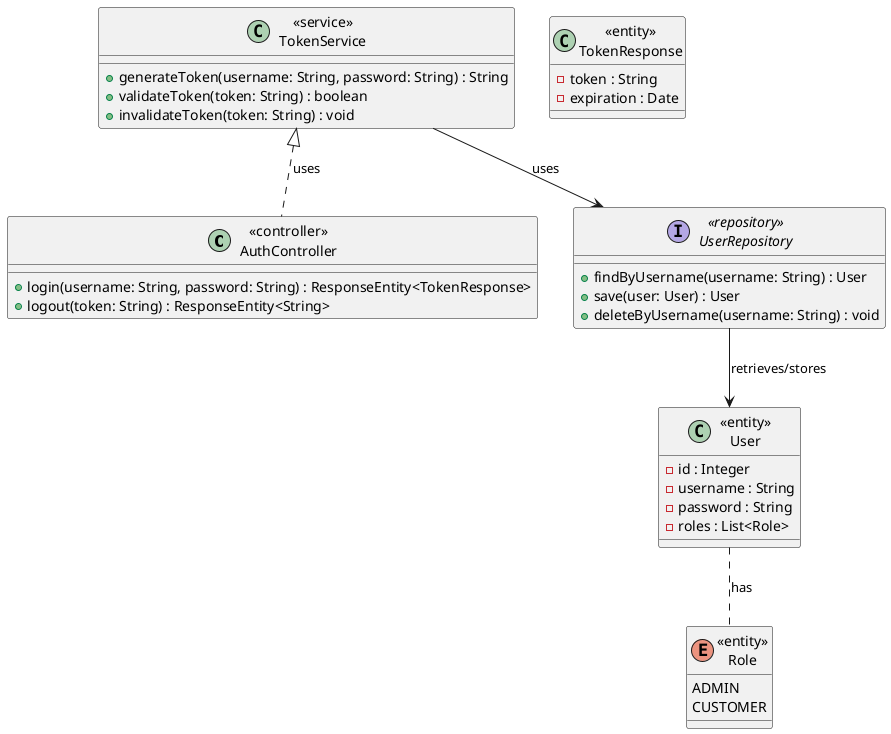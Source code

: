 
@startuml
skinparam class {
    BackgroundColor<<entity>> Wheat
    BackgroundColor<<controller>> LightSkyBlue
    BackgroundColor<<service>> LightGreen
    BackgroundColor<<repository>> LightCoral
    BackgroundColor<<mapper>> Khaki
}

' AuthController for handling authentication endpoints
class "<<controller>>\nAuthController" as authController {
    + login(username: String, password: String) : ResponseEntity<TokenResponse>
    + logout(token: String) : ResponseEntity<String>
}

' TokenService for managing tokens and authentication
class "<<service>>\nTokenService" as tokenService {
    + generateToken(username: String, password: String) : String
    + validateToken(token: String) : boolean
    + invalidateToken(token: String) : void
}

' UserRepository interface for managing user data
interface "<<repository>>\nUserRepository" as userRepository {
    + findByUsername(username: String) : User
    + save(user: User) : User
    + deleteByUsername(username: String) : void
}

' User class representing user details
class "<<entity>>\nUser" as user {
    - id : Integer
    - username : String
    - password : String
    - roles : List<Role>
}

' Role enum defining user roles
enum "<<entity>>\nRole" as role {
    ADMIN
    CUSTOMER
}

' TokenResponse class for representing token information
class "<<entity>>\nTokenResponse" as tokenResponse {
    - token : String
    - expiration : Date
}

' Relationships
authController .up.|> tokenService : uses
tokenService --> userRepository : uses
userRepository --> user : retrieves/stores
user .. role : has
@enduml
